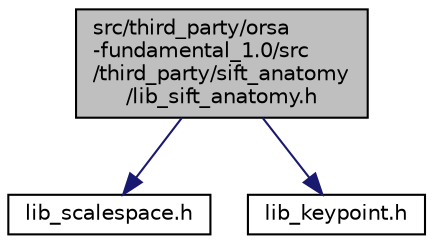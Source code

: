 digraph "src/third_party/orsa-fundamental_1.0/src/third_party/sift_anatomy/lib_sift_anatomy.h"
{
  edge [fontname="Helvetica",fontsize="10",labelfontname="Helvetica",labelfontsize="10"];
  node [fontname="Helvetica",fontsize="10",shape=record];
  Node1 [label="src/third_party/orsa\l-fundamental_1.0/src\l/third_party/sift_anatomy\l/lib_sift_anatomy.h",height=0.2,width=0.4,color="black", fillcolor="grey75", style="filled", fontcolor="black"];
  Node1 -> Node2 [color="midnightblue",fontsize="10",style="solid",fontname="Helvetica"];
  Node2 [label="lib_scalespace.h",height=0.2,width=0.4,color="black", fillcolor="white", style="filled",URL="$lib__scalespace_8h.html"];
  Node1 -> Node3 [color="midnightblue",fontsize="10",style="solid",fontname="Helvetica"];
  Node3 [label="lib_keypoint.h",height=0.2,width=0.4,color="black", fillcolor="white", style="filled",URL="$lib__keypoint_8h.html",tooltip="data structures to store information relative to keypoint "];
}
